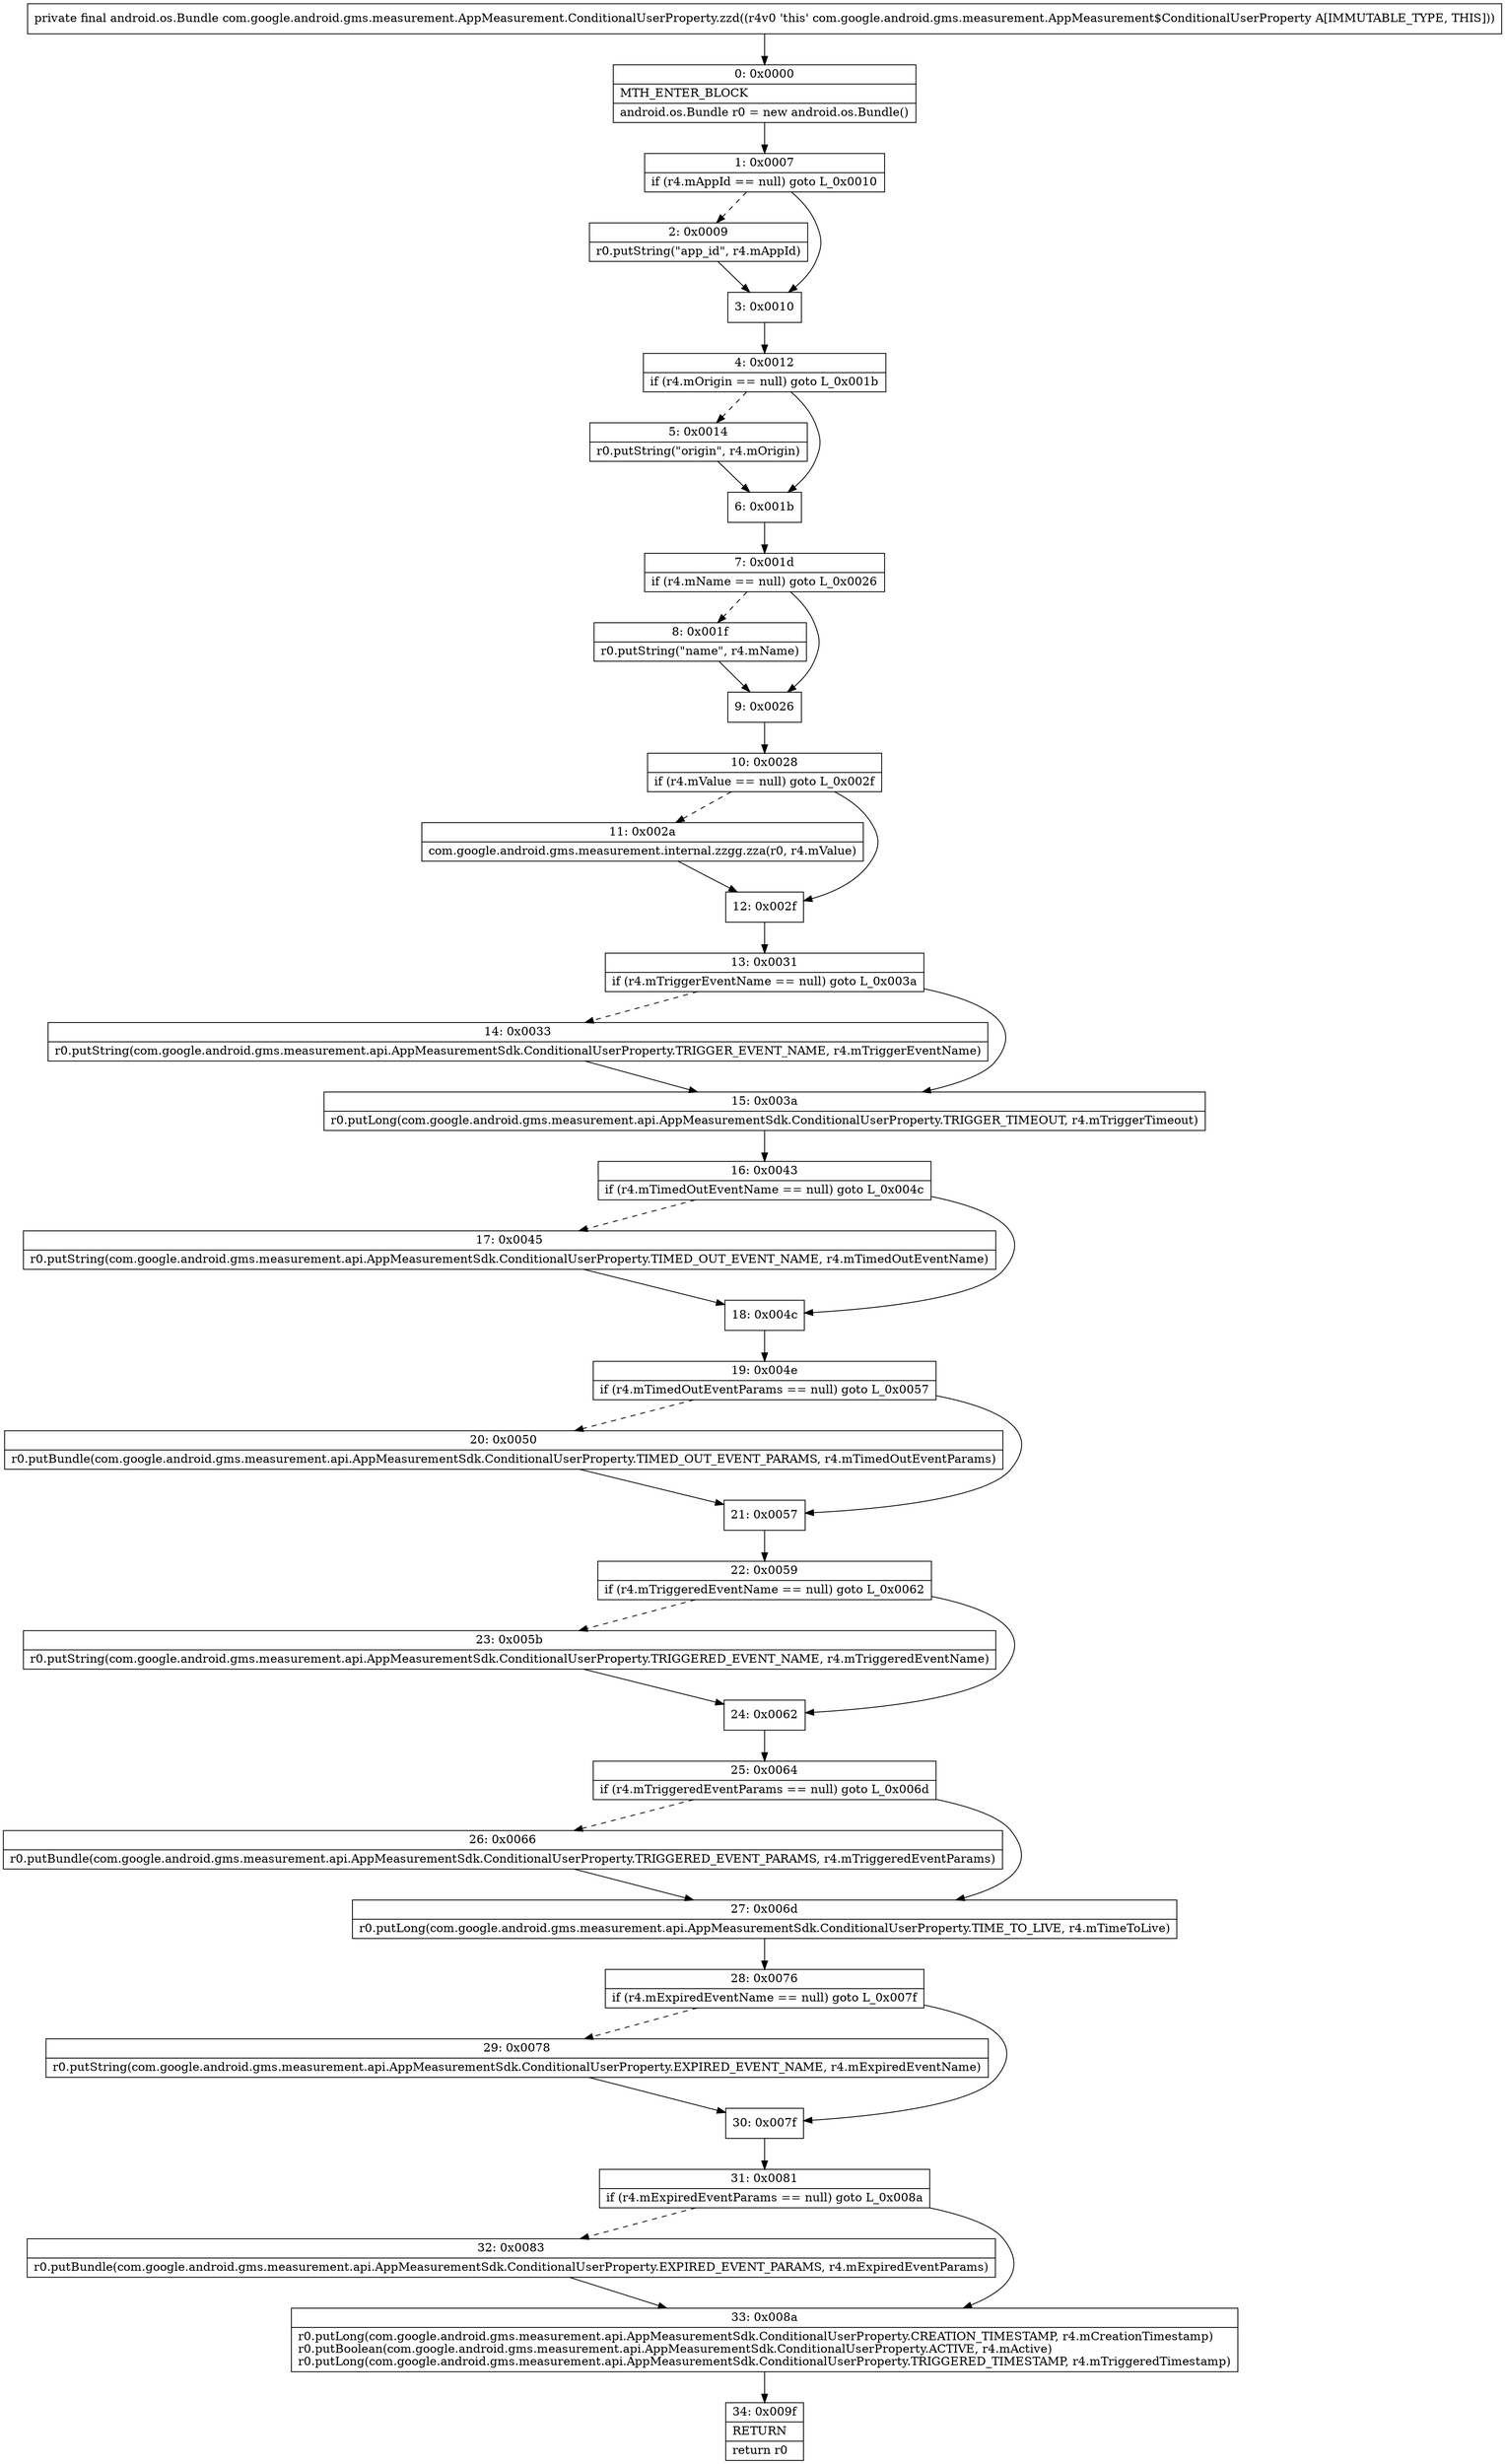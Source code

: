 digraph "CFG forcom.google.android.gms.measurement.AppMeasurement.ConditionalUserProperty.zzd()Landroid\/os\/Bundle;" {
Node_0 [shape=record,label="{0\:\ 0x0000|MTH_ENTER_BLOCK\l|android.os.Bundle r0 = new android.os.Bundle()\l}"];
Node_1 [shape=record,label="{1\:\ 0x0007|if (r4.mAppId == null) goto L_0x0010\l}"];
Node_2 [shape=record,label="{2\:\ 0x0009|r0.putString(\"app_id\", r4.mAppId)\l}"];
Node_3 [shape=record,label="{3\:\ 0x0010}"];
Node_4 [shape=record,label="{4\:\ 0x0012|if (r4.mOrigin == null) goto L_0x001b\l}"];
Node_5 [shape=record,label="{5\:\ 0x0014|r0.putString(\"origin\", r4.mOrigin)\l}"];
Node_6 [shape=record,label="{6\:\ 0x001b}"];
Node_7 [shape=record,label="{7\:\ 0x001d|if (r4.mName == null) goto L_0x0026\l}"];
Node_8 [shape=record,label="{8\:\ 0x001f|r0.putString(\"name\", r4.mName)\l}"];
Node_9 [shape=record,label="{9\:\ 0x0026}"];
Node_10 [shape=record,label="{10\:\ 0x0028|if (r4.mValue == null) goto L_0x002f\l}"];
Node_11 [shape=record,label="{11\:\ 0x002a|com.google.android.gms.measurement.internal.zzgg.zza(r0, r4.mValue)\l}"];
Node_12 [shape=record,label="{12\:\ 0x002f}"];
Node_13 [shape=record,label="{13\:\ 0x0031|if (r4.mTriggerEventName == null) goto L_0x003a\l}"];
Node_14 [shape=record,label="{14\:\ 0x0033|r0.putString(com.google.android.gms.measurement.api.AppMeasurementSdk.ConditionalUserProperty.TRIGGER_EVENT_NAME, r4.mTriggerEventName)\l}"];
Node_15 [shape=record,label="{15\:\ 0x003a|r0.putLong(com.google.android.gms.measurement.api.AppMeasurementSdk.ConditionalUserProperty.TRIGGER_TIMEOUT, r4.mTriggerTimeout)\l}"];
Node_16 [shape=record,label="{16\:\ 0x0043|if (r4.mTimedOutEventName == null) goto L_0x004c\l}"];
Node_17 [shape=record,label="{17\:\ 0x0045|r0.putString(com.google.android.gms.measurement.api.AppMeasurementSdk.ConditionalUserProperty.TIMED_OUT_EVENT_NAME, r4.mTimedOutEventName)\l}"];
Node_18 [shape=record,label="{18\:\ 0x004c}"];
Node_19 [shape=record,label="{19\:\ 0x004e|if (r4.mTimedOutEventParams == null) goto L_0x0057\l}"];
Node_20 [shape=record,label="{20\:\ 0x0050|r0.putBundle(com.google.android.gms.measurement.api.AppMeasurementSdk.ConditionalUserProperty.TIMED_OUT_EVENT_PARAMS, r4.mTimedOutEventParams)\l}"];
Node_21 [shape=record,label="{21\:\ 0x0057}"];
Node_22 [shape=record,label="{22\:\ 0x0059|if (r4.mTriggeredEventName == null) goto L_0x0062\l}"];
Node_23 [shape=record,label="{23\:\ 0x005b|r0.putString(com.google.android.gms.measurement.api.AppMeasurementSdk.ConditionalUserProperty.TRIGGERED_EVENT_NAME, r4.mTriggeredEventName)\l}"];
Node_24 [shape=record,label="{24\:\ 0x0062}"];
Node_25 [shape=record,label="{25\:\ 0x0064|if (r4.mTriggeredEventParams == null) goto L_0x006d\l}"];
Node_26 [shape=record,label="{26\:\ 0x0066|r0.putBundle(com.google.android.gms.measurement.api.AppMeasurementSdk.ConditionalUserProperty.TRIGGERED_EVENT_PARAMS, r4.mTriggeredEventParams)\l}"];
Node_27 [shape=record,label="{27\:\ 0x006d|r0.putLong(com.google.android.gms.measurement.api.AppMeasurementSdk.ConditionalUserProperty.TIME_TO_LIVE, r4.mTimeToLive)\l}"];
Node_28 [shape=record,label="{28\:\ 0x0076|if (r4.mExpiredEventName == null) goto L_0x007f\l}"];
Node_29 [shape=record,label="{29\:\ 0x0078|r0.putString(com.google.android.gms.measurement.api.AppMeasurementSdk.ConditionalUserProperty.EXPIRED_EVENT_NAME, r4.mExpiredEventName)\l}"];
Node_30 [shape=record,label="{30\:\ 0x007f}"];
Node_31 [shape=record,label="{31\:\ 0x0081|if (r4.mExpiredEventParams == null) goto L_0x008a\l}"];
Node_32 [shape=record,label="{32\:\ 0x0083|r0.putBundle(com.google.android.gms.measurement.api.AppMeasurementSdk.ConditionalUserProperty.EXPIRED_EVENT_PARAMS, r4.mExpiredEventParams)\l}"];
Node_33 [shape=record,label="{33\:\ 0x008a|r0.putLong(com.google.android.gms.measurement.api.AppMeasurementSdk.ConditionalUserProperty.CREATION_TIMESTAMP, r4.mCreationTimestamp)\lr0.putBoolean(com.google.android.gms.measurement.api.AppMeasurementSdk.ConditionalUserProperty.ACTIVE, r4.mActive)\lr0.putLong(com.google.android.gms.measurement.api.AppMeasurementSdk.ConditionalUserProperty.TRIGGERED_TIMESTAMP, r4.mTriggeredTimestamp)\l}"];
Node_34 [shape=record,label="{34\:\ 0x009f|RETURN\l|return r0\l}"];
MethodNode[shape=record,label="{private final android.os.Bundle com.google.android.gms.measurement.AppMeasurement.ConditionalUserProperty.zzd((r4v0 'this' com.google.android.gms.measurement.AppMeasurement$ConditionalUserProperty A[IMMUTABLE_TYPE, THIS])) }"];
MethodNode -> Node_0;
Node_0 -> Node_1;
Node_1 -> Node_2[style=dashed];
Node_1 -> Node_3;
Node_2 -> Node_3;
Node_3 -> Node_4;
Node_4 -> Node_5[style=dashed];
Node_4 -> Node_6;
Node_5 -> Node_6;
Node_6 -> Node_7;
Node_7 -> Node_8[style=dashed];
Node_7 -> Node_9;
Node_8 -> Node_9;
Node_9 -> Node_10;
Node_10 -> Node_11[style=dashed];
Node_10 -> Node_12;
Node_11 -> Node_12;
Node_12 -> Node_13;
Node_13 -> Node_14[style=dashed];
Node_13 -> Node_15;
Node_14 -> Node_15;
Node_15 -> Node_16;
Node_16 -> Node_17[style=dashed];
Node_16 -> Node_18;
Node_17 -> Node_18;
Node_18 -> Node_19;
Node_19 -> Node_20[style=dashed];
Node_19 -> Node_21;
Node_20 -> Node_21;
Node_21 -> Node_22;
Node_22 -> Node_23[style=dashed];
Node_22 -> Node_24;
Node_23 -> Node_24;
Node_24 -> Node_25;
Node_25 -> Node_26[style=dashed];
Node_25 -> Node_27;
Node_26 -> Node_27;
Node_27 -> Node_28;
Node_28 -> Node_29[style=dashed];
Node_28 -> Node_30;
Node_29 -> Node_30;
Node_30 -> Node_31;
Node_31 -> Node_32[style=dashed];
Node_31 -> Node_33;
Node_32 -> Node_33;
Node_33 -> Node_34;
}


